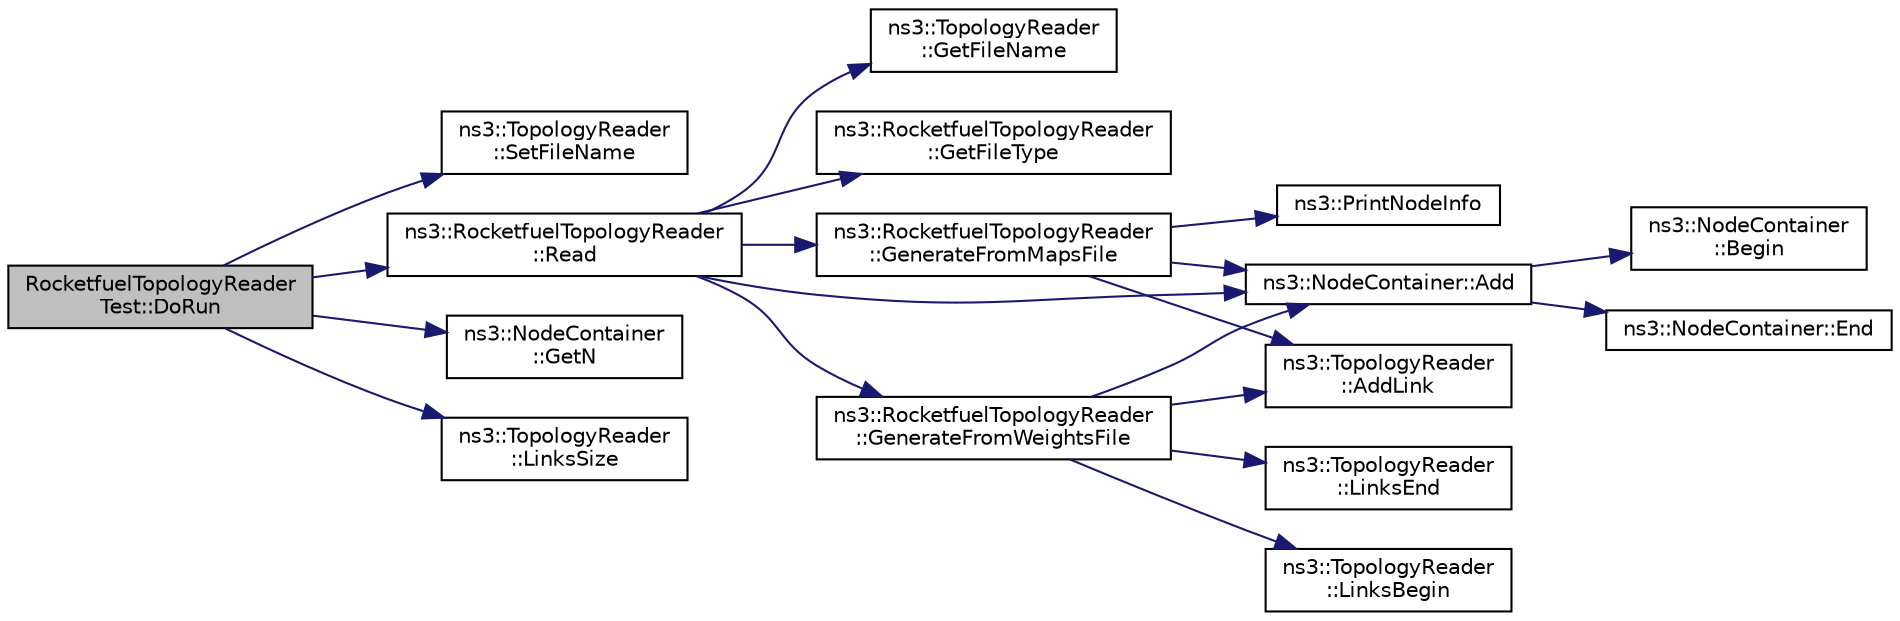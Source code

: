 digraph "RocketfuelTopologyReaderTest::DoRun"
{
  edge [fontname="Helvetica",fontsize="10",labelfontname="Helvetica",labelfontsize="10"];
  node [fontname="Helvetica",fontsize="10",shape=record];
  rankdir="LR";
  Node1 [label="RocketfuelTopologyReader\lTest::DoRun",height=0.2,width=0.4,color="black", fillcolor="grey75", style="filled", fontcolor="black"];
  Node1 -> Node2 [color="midnightblue",fontsize="10",style="solid"];
  Node2 [label="ns3::TopologyReader\l::SetFileName",height=0.2,width=0.4,color="black", fillcolor="white", style="filled",URL="$d8/db4/classns3_1_1TopologyReader.html#a6364c548ea978c4eda042075c99ca730",tooltip="Sets the input file name. "];
  Node1 -> Node3 [color="midnightblue",fontsize="10",style="solid"];
  Node3 [label="ns3::RocketfuelTopologyReader\l::Read",height=0.2,width=0.4,color="black", fillcolor="white", style="filled",URL="$d6/d12/classns3_1_1RocketfuelTopologyReader.html#aecde048f1ebfdce6e886cba1a798f0b1",tooltip="Main topology reading function. "];
  Node3 -> Node4 [color="midnightblue",fontsize="10",style="solid"];
  Node4 [label="ns3::TopologyReader\l::GetFileName",height=0.2,width=0.4,color="black", fillcolor="white", style="filled",URL="$d8/db4/classns3_1_1TopologyReader.html#a6d417b0d32aa613887596d769aee6c5d",tooltip="Returns the input file name. "];
  Node3 -> Node5 [color="midnightblue",fontsize="10",style="solid"];
  Node5 [label="ns3::RocketfuelTopologyReader\l::GetFileType",height=0.2,width=0.4,color="black", fillcolor="white", style="filled",URL="$d6/d12/classns3_1_1RocketfuelTopologyReader.html#aa78bf28375ac7abe01358f1ad4026a6d",tooltip="Classifies the file type according to its content. "];
  Node3 -> Node6 [color="midnightblue",fontsize="10",style="solid"];
  Node6 [label="ns3::NodeContainer::Add",height=0.2,width=0.4,color="black", fillcolor="white", style="filled",URL="$df/d97/classns3_1_1NodeContainer.html#aa60b3a0e70f2fb324e16ffcf8bf31fcb",tooltip="Append the contents of another NodeContainer to the end of this container. "];
  Node6 -> Node7 [color="midnightblue",fontsize="10",style="solid"];
  Node7 [label="ns3::NodeContainer\l::Begin",height=0.2,width=0.4,color="black", fillcolor="white", style="filled",URL="$df/d97/classns3_1_1NodeContainer.html#adf0f639aff139db107526288777eb533",tooltip="Get an iterator which refers to the first Node in the container. "];
  Node6 -> Node8 [color="midnightblue",fontsize="10",style="solid"];
  Node8 [label="ns3::NodeContainer::End",height=0.2,width=0.4,color="black", fillcolor="white", style="filled",URL="$df/d97/classns3_1_1NodeContainer.html#a8ea0bcac137597d192c5e6b95ca60464",tooltip="Get an iterator which indicates past-the-last Node in the container. "];
  Node3 -> Node9 [color="midnightblue",fontsize="10",style="solid"];
  Node9 [label="ns3::RocketfuelTopologyReader\l::GenerateFromMapsFile",height=0.2,width=0.4,color="black", fillcolor="white", style="filled",URL="$d6/d12/classns3_1_1RocketfuelTopologyReader.html#a96d37656f4461d609b23787180427fe0",tooltip="Topology read function from a file containing the nodes map. "];
  Node9 -> Node10 [color="midnightblue",fontsize="10",style="solid"];
  Node10 [label="ns3::PrintNodeInfo",height=0.2,width=0.4,color="black", fillcolor="white", style="filled",URL="$d7/d2e/namespacens3.html#a6751b8bdf2791ff6f387d4f0447ff9f3",tooltip="Print node info. "];
  Node9 -> Node6 [color="midnightblue",fontsize="10",style="solid"];
  Node9 -> Node11 [color="midnightblue",fontsize="10",style="solid"];
  Node11 [label="ns3::TopologyReader\l::AddLink",height=0.2,width=0.4,color="black", fillcolor="white", style="filled",URL="$d8/db4/classns3_1_1TopologyReader.html#a0ecbd003f3e4c0c142720b20b8cfcbeb",tooltip="Adds a link to the topology. "];
  Node3 -> Node12 [color="midnightblue",fontsize="10",style="solid"];
  Node12 [label="ns3::RocketfuelTopologyReader\l::GenerateFromWeightsFile",height=0.2,width=0.4,color="black", fillcolor="white", style="filled",URL="$d6/d12/classns3_1_1RocketfuelTopologyReader.html#a44bf6bb1a27f15e05207af0af78a5588",tooltip="Topology read function from a file containing the nodes weights. "];
  Node12 -> Node6 [color="midnightblue",fontsize="10",style="solid"];
  Node12 -> Node13 [color="midnightblue",fontsize="10",style="solid"];
  Node13 [label="ns3::TopologyReader\l::LinksBegin",height=0.2,width=0.4,color="black", fillcolor="white", style="filled",URL="$d8/db4/classns3_1_1TopologyReader.html#a5b102e7761470c8d798a45dff85c8396",tooltip="Returns an iterator to the the first link in this block. "];
  Node12 -> Node14 [color="midnightblue",fontsize="10",style="solid"];
  Node14 [label="ns3::TopologyReader\l::LinksEnd",height=0.2,width=0.4,color="black", fillcolor="white", style="filled",URL="$d8/db4/classns3_1_1TopologyReader.html#a9169165a40b1acf2a4137b0f408fc8e6",tooltip="Returns an iterator to the the last link in this block. "];
  Node12 -> Node11 [color="midnightblue",fontsize="10",style="solid"];
  Node1 -> Node15 [color="midnightblue",fontsize="10",style="solid"];
  Node15 [label="ns3::NodeContainer\l::GetN",height=0.2,width=0.4,color="black", fillcolor="white", style="filled",URL="$df/d97/classns3_1_1NodeContainer.html#aed647ac56d0407a7706aba02eb44b951",tooltip="Get the number of Ptr<Node> stored in this container. "];
  Node1 -> Node16 [color="midnightblue",fontsize="10",style="solid"];
  Node16 [label="ns3::TopologyReader\l::LinksSize",height=0.2,width=0.4,color="black", fillcolor="white", style="filled",URL="$d8/db4/classns3_1_1TopologyReader.html#ae610852021242bb82d7bae992a31ebb7",tooltip="Returns the number of links in this block. "];
}
